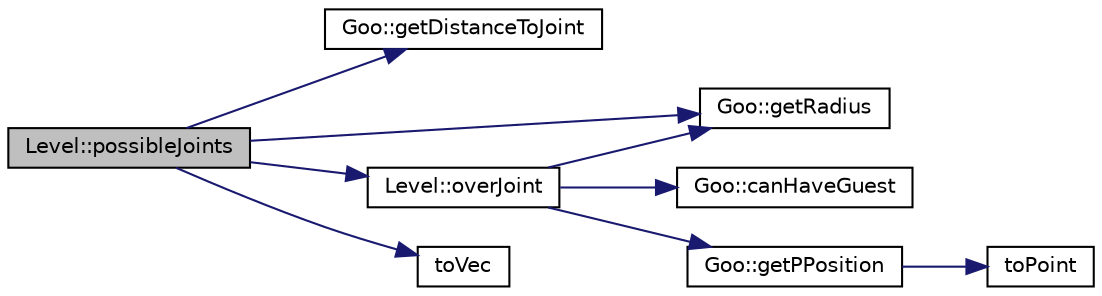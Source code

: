 digraph G
{
  edge [fontname="Helvetica",fontsize="10",labelfontname="Helvetica",labelfontsize="10"];
  node [fontname="Helvetica",fontsize="10",shape=record];
  rankdir="LR";
  Node1 [label="Level::possibleJoints",height=0.2,width=0.4,color="black", fillcolor="grey75", style="filled" fontcolor="black"];
  Node1 -> Node2 [color="midnightblue",fontsize="10",style="solid",fontname="Helvetica"];
  Node2 [label="Goo::getDistanceToJoint",height=0.2,width=0.4,color="black", fillcolor="white", style="filled",URL="$classGoo.html#aefaad03bb584253a6f4466cc3a187b36"];
  Node1 -> Node3 [color="midnightblue",fontsize="10",style="solid",fontname="Helvetica"];
  Node3 [label="Goo::getRadius",height=0.2,width=0.4,color="black", fillcolor="white", style="filled",URL="$classGoo.html#ad0a35947fd97bfef88a7dc9b340536e0"];
  Node1 -> Node4 [color="midnightblue",fontsize="10",style="solid",fontname="Helvetica"];
  Node4 [label="Level::overJoint",height=0.2,width=0.4,color="black", fillcolor="white", style="filled",URL="$classLevel.html#a4b6b70d2128a700906103c5b5c415f9e"];
  Node4 -> Node5 [color="midnightblue",fontsize="10",style="solid",fontname="Helvetica"];
  Node5 [label="Goo::canHaveGuest",height=0.2,width=0.4,color="black", fillcolor="white", style="filled",URL="$classGoo.html#adffdee25f5a524db989cdbd9f4536857"];
  Node4 -> Node6 [color="midnightblue",fontsize="10",style="solid",fontname="Helvetica"];
  Node6 [label="Goo::getPPosition",height=0.2,width=0.4,color="black", fillcolor="white", style="filled",URL="$classGoo.html#a7396488f837512c3e887f15fb82dcb8f"];
  Node6 -> Node7 [color="midnightblue",fontsize="10",style="solid",fontname="Helvetica"];
  Node7 [label="toPoint",height=0.2,width=0.4,color="black", fillcolor="white", style="filled",URL="$tools_8h.html#a94f703d943194650c89dfc581bab6b14",tooltip="Convert a b2Vec2 in a QPoint."];
  Node4 -> Node3 [color="midnightblue",fontsize="10",style="solid",fontname="Helvetica"];
  Node1 -> Node8 [color="midnightblue",fontsize="10",style="solid",fontname="Helvetica"];
  Node8 [label="toVec",height=0.2,width=0.4,color="black", fillcolor="white", style="filled",URL="$tools_8h.html#a8dfdc7a5f23df015bdc2dd317531c528",tooltip="Convert a QPoint in a b2Vec2."];
}
